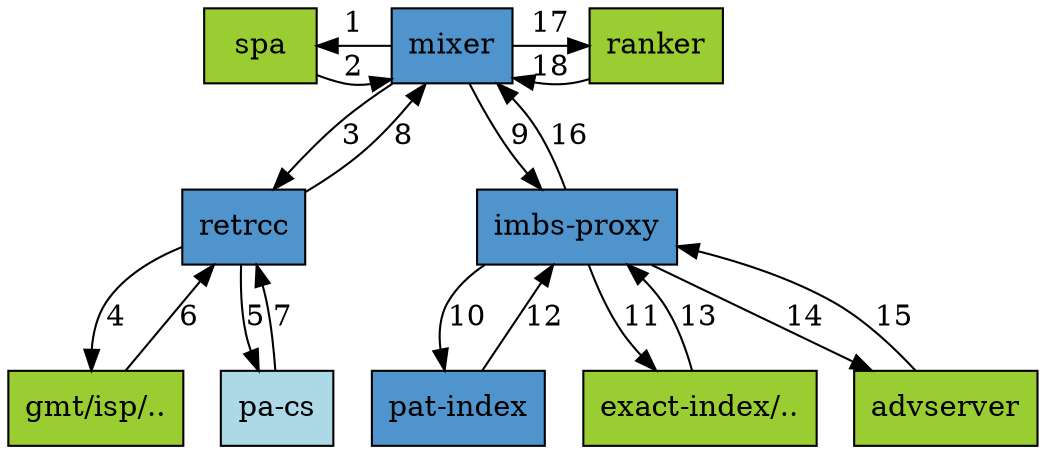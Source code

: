 digraph a{
rankdir=TB
node [shape=box]
Node [style=filled, fillcolor="olivedrab3"]
"spa"
"mixer"[fillcolor="steelblue3"]
"ranker"

"gmt/isp/.."
"pa-cs"[fillcolor="lightblue"]
"retrcc"[fillcolor="steelblue3"]
"imbs-proxy"[fillcolor="steelblue3"]
"pat-index"[fillcolor="steelblue3"]
"exact-index/.."
"advserver"

{rank=same;"mixer","spa","ranker"}
{rank=same;"retrcc","imbs-proxy"}
"mixer"->"spa"[label="1"]
"spa"->"mixer"[label="2"]
"mixer"->"retrcc"[label="3"]
"retrcc"->"gmt/isp/.."[label="4"]
"retrcc"->"pa-cs"[label="5"]
"gmt/isp/.."->"retrcc"[label="6"]
"pa-cs"->"retrcc"[label="7"]
"retrcc"->"mixer"[label="8"]
"mixer"->"imbs-proxy"[label="9"]
"imbs-proxy"->"pat-index"[label="10"]
"imbs-proxy"->"exact-index/.."[label="11"]
"pat-index"->"imbs-proxy"[label="12"]
"exact-index/.."->"imbs-proxy"[label="13"]
"imbs-proxy"->"advserver"[label="14"]
"advserver"->"imbs-proxy"[label="15"]
"imbs-proxy"->"mixer"[label="16"]
"mixer"->"ranker"[label="17"]
"ranker"->"mixer"[label="18"]

}
